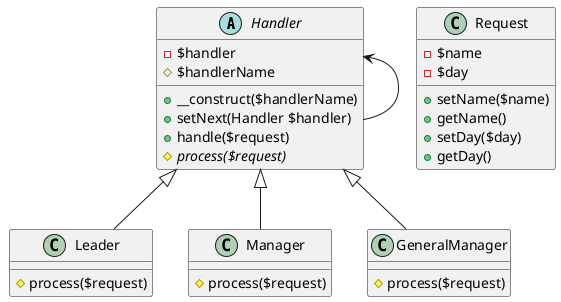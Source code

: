 @startuml
abstract class Handler {
    - $handler
    # $handlerName
    + __construct($handlerName)
    + setNext(Handler $handler)
    + handle($request)
    # {abstract} process($request)
}

class Leader {
    # process($request)
}

class Manager {
    # process($request)
}

class GeneralManager {
    # process($request)
}

class Request {
    - $name
    - $day
    + setName($name)
    + getName()
    + setDay($day)
    + getDay()
}

Handler <-- Handler
Handler <|-- Leader
Handler <|-- Manager
Handler <|-- GeneralManager
@enduml